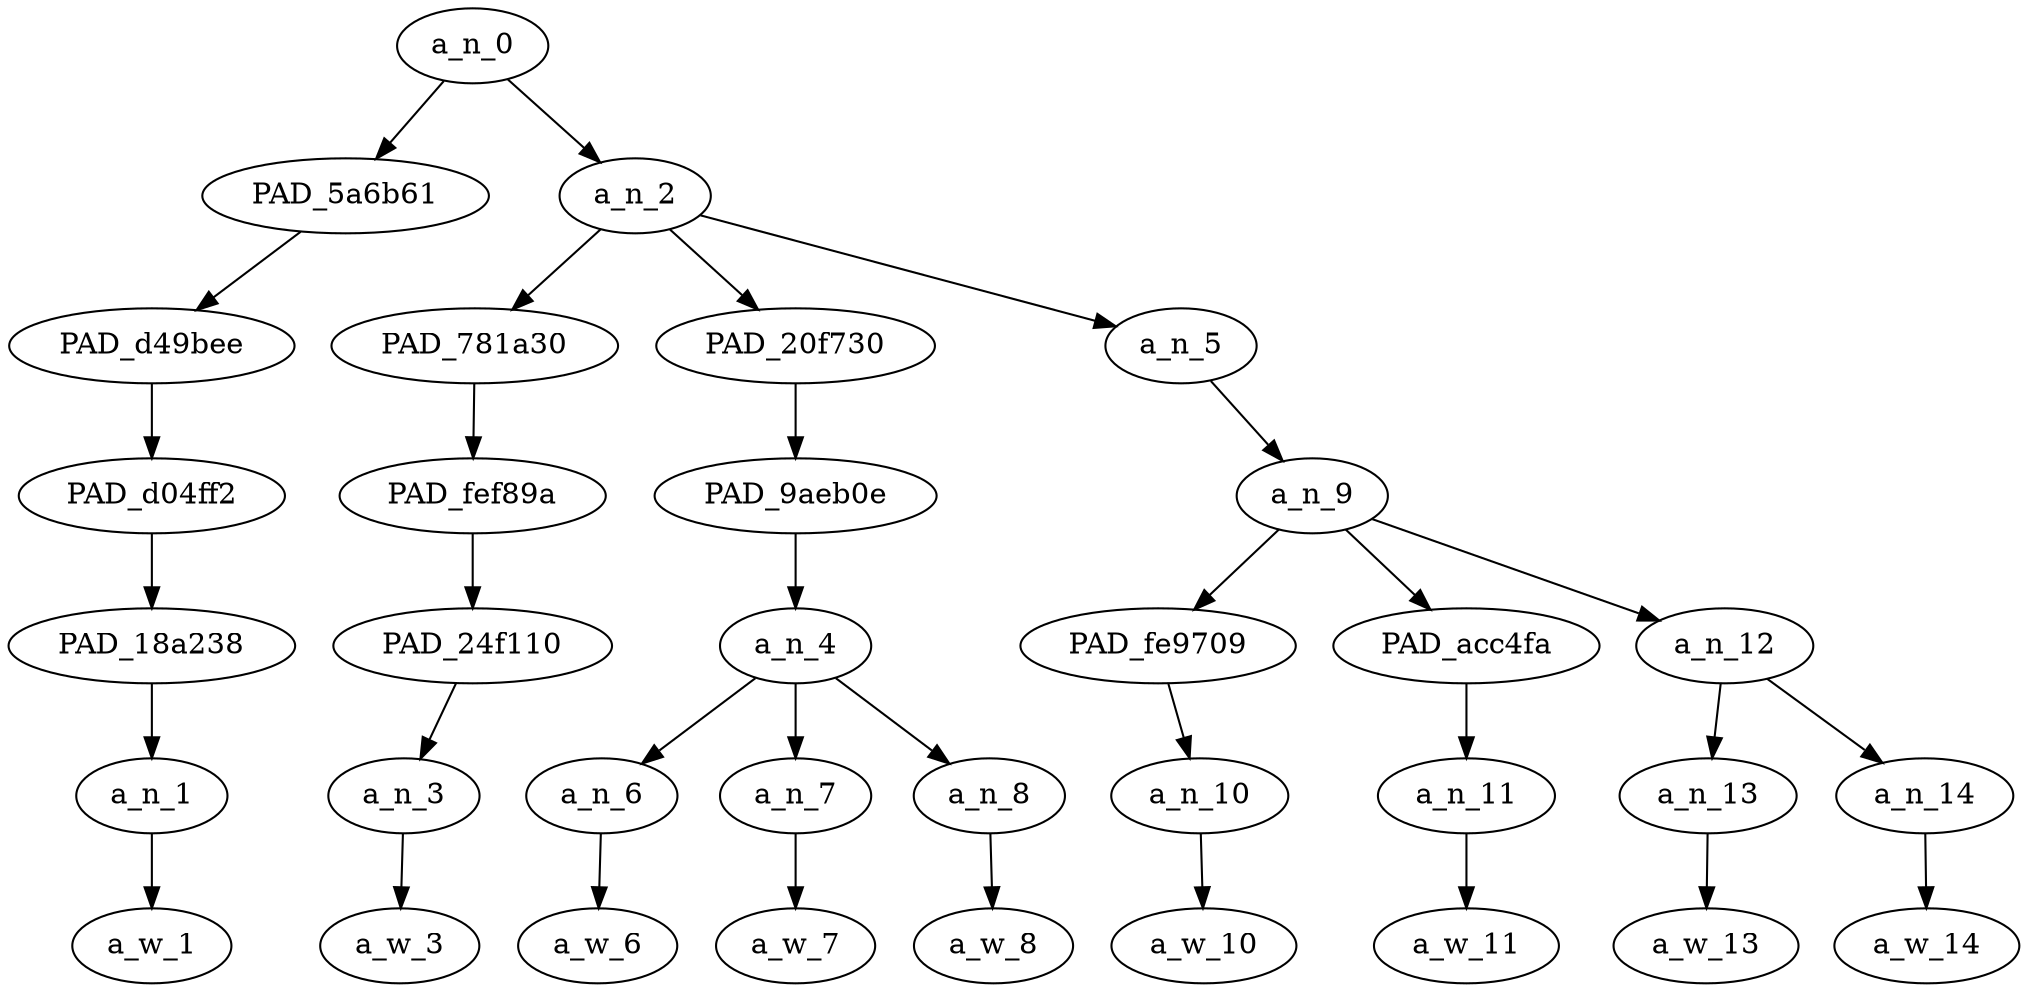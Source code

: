 strict digraph "" {
	a_n_0	[div_dir=1,
		index=0,
		level=6,
		pos="1.6944444444444446,6!",
		text_span="[0, 1, 2, 3, 4, 5, 6, 7, 8]",
		value=0.99999999];
	PAD_5a6b61	[div_dir=1,
		index=0,
		level=5,
		pos="0.0,5!",
		text_span="[0]",
		value=0.40073327];
	a_n_0 -> PAD_5a6b61;
	a_n_2	[div_dir=1,
		index=1,
		level=5,
		pos="3.3888888888888893,5!",
		text_span="[1, 2, 3, 4, 5, 6, 7, 8]",
		value=0.59730501];
	a_n_0 -> a_n_2;
	PAD_d49bee	[div_dir=1,
		index=0,
		level=4,
		pos="0.0,4!",
		text_span="[0]",
		value=0.40073327];
	PAD_5a6b61 -> PAD_d49bee;
	PAD_d04ff2	[div_dir=1,
		index=0,
		level=3,
		pos="0.0,3!",
		text_span="[0]",
		value=0.40073327];
	PAD_d49bee -> PAD_d04ff2;
	PAD_18a238	[div_dir=1,
		index=0,
		level=2,
		pos="0.0,2!",
		text_span="[0]",
		value=0.40073327];
	PAD_d04ff2 -> PAD_18a238;
	a_n_1	[div_dir=1,
		index=0,
		level=1,
		pos="0.0,1!",
		text_span="[0]",
		value=0.40073327];
	PAD_18a238 -> a_n_1;
	a_w_1	[div_dir=0,
		index=0,
		level=0,
		pos="0,0!",
		text_span="[0]",
		value=niggers];
	a_n_1 -> a_w_1;
	PAD_781a30	[div_dir=1,
		index=1,
		level=4,
		pos="1.0,4!",
		text_span="[1]",
		value=0.11372386];
	a_n_2 -> PAD_781a30;
	PAD_20f730	[div_dir=1,
		index=2,
		level=4,
		pos="3.0,4!",
		text_span="[2, 3, 4]",
		value=0.23168478];
	a_n_2 -> PAD_20f730;
	a_n_5	[div_dir=1,
		index=3,
		level=4,
		pos="6.166666666666667,4!",
		text_span="[5, 6, 7, 8]",
		value=0.25073832];
	a_n_2 -> a_n_5;
	PAD_fef89a	[div_dir=1,
		index=1,
		level=3,
		pos="1.0,3!",
		text_span="[1]",
		value=0.11372386];
	PAD_781a30 -> PAD_fef89a;
	PAD_24f110	[div_dir=1,
		index=1,
		level=2,
		pos="1.0,2!",
		text_span="[1]",
		value=0.11372386];
	PAD_fef89a -> PAD_24f110;
	a_n_3	[div_dir=1,
		index=1,
		level=1,
		pos="1.0,1!",
		text_span="[1]",
		value=0.11372386];
	PAD_24f110 -> a_n_3;
	a_w_3	[div_dir=0,
		index=1,
		level=0,
		pos="1,0!",
		text_span="[1]",
		value=waste];
	a_n_3 -> a_w_3;
	PAD_9aeb0e	[div_dir=1,
		index=2,
		level=3,
		pos="3.0,3!",
		text_span="[2, 3, 4]",
		value=0.23168478];
	PAD_20f730 -> PAD_9aeb0e;
	a_n_4	[div_dir=1,
		index=2,
		level=2,
		pos="3.0,2!",
		text_span="[2, 3, 4]",
		value=0.23168478];
	PAD_9aeb0e -> a_n_4;
	a_n_6	[div_dir=1,
		index=2,
		level=1,
		pos="2.0,1!",
		text_span="[2]",
		value=0.07316525];
	a_n_4 -> a_n_6;
	a_n_7	[div_dir=-1,
		index=3,
		level=1,
		pos="3.0,1!",
		text_span="[3]",
		value=0.07337981];
	a_n_4 -> a_n_7;
	a_n_8	[div_dir=1,
		index=4,
		level=1,
		pos="4.0,1!",
		text_span="[4]",
		value=0.08461940];
	a_n_4 -> a_n_8;
	a_w_6	[div_dir=0,
		index=2,
		level=0,
		pos="2,0!",
		text_span="[2]",
		value=their];
	a_n_6 -> a_w_6;
	a_w_7	[div_dir=0,
		index=3,
		level=0,
		pos="3,0!",
		text_span="[3]",
		value=entire];
	a_n_7 -> a_w_7;
	a_w_8	[div_dir=0,
		index=4,
		level=0,
		pos="4,0!",
		text_span="[4]",
		value=lives];
	a_n_8 -> a_w_8;
	a_n_9	[div_dir=1,
		index=3,
		level=3,
		pos="6.166666666666667,3!",
		text_span="[5, 6, 7, 8]",
		value=0.25007038];
	a_n_5 -> a_n_9;
	PAD_fe9709	[div_dir=1,
		index=3,
		level=2,
		pos="5.0,2!",
		text_span="[5]",
		value=0.06152197];
	a_n_9 -> PAD_fe9709;
	PAD_acc4fa	[div_dir=1,
		index=4,
		level=2,
		pos="6.0,2!",
		text_span="[6]",
		value=0.05816817];
	a_n_9 -> PAD_acc4fa;
	a_n_12	[div_dir=1,
		index=5,
		level=2,
		pos="7.5,2!",
		text_span="[7, 8]",
		value=0.12971229];
	a_n_9 -> a_n_12;
	a_n_10	[div_dir=1,
		index=5,
		level=1,
		pos="5.0,1!",
		text_span="[5]",
		value=0.06152197];
	PAD_fe9709 -> a_n_10;
	a_w_10	[div_dir=0,
		index=5,
		level=0,
		pos="5,0!",
		text_span="[5]",
		value=running];
	a_n_10 -> a_w_10;
	a_n_11	[div_dir=1,
		index=6,
		level=1,
		pos="6.0,1!",
		text_span="[6]",
		value=0.05816817];
	PAD_acc4fa -> a_n_11;
	a_w_11	[div_dir=0,
		index=6,
		level=0,
		pos="6,0!",
		text_span="[6]",
		value=away];
	a_n_11 -> a_w_11;
	a_n_13	[div_dir=1,
		index=7,
		level=1,
		pos="7.0,1!",
		text_span="[7]",
		value=0.05569510];
	a_n_12 -> a_n_13;
	a_n_14	[div_dir=1,
		index=8,
		level=1,
		pos="8.0,1!",
		text_span="[8]",
		value=0.07344872];
	a_n_12 -> a_n_14;
	a_w_13	[div_dir=0,
		index=7,
		level=0,
		pos="7,0!",
		text_span="[7]",
		value=from];
	a_n_13 -> a_w_13;
	a_w_14	[div_dir=0,
		index=8,
		level=0,
		pos="8,0!",
		text_span="[8]",
		value=themselves];
	a_n_14 -> a_w_14;
}
